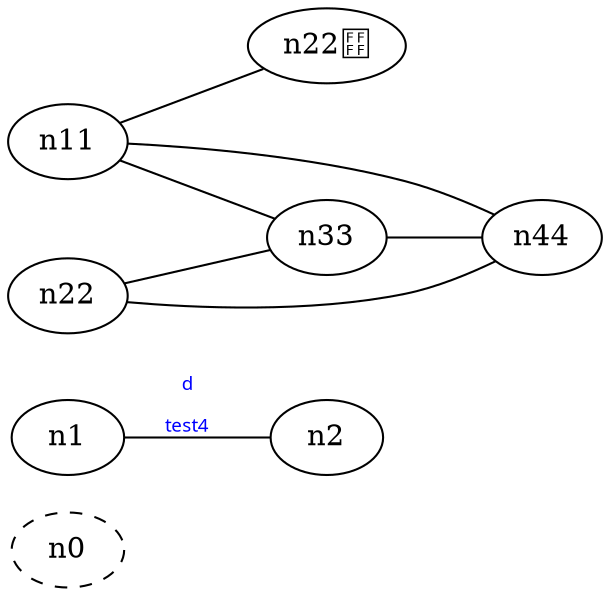 graph test4 {
	rankdir=LR;
	fontcolor=blue; /* c0; c1; c0 -- c1 */
	n0 [style=dashed];
	n1 -- n2 [fontname="comic sans", label="d\n\l\G", fontcolor=blue, fontsize=9];
	n11 -- n22￿;
	n11 -- n33;
	n11 -- n44;
	n22 -- n33;
	n22 -- n44;
	n33 -- n44;
}
